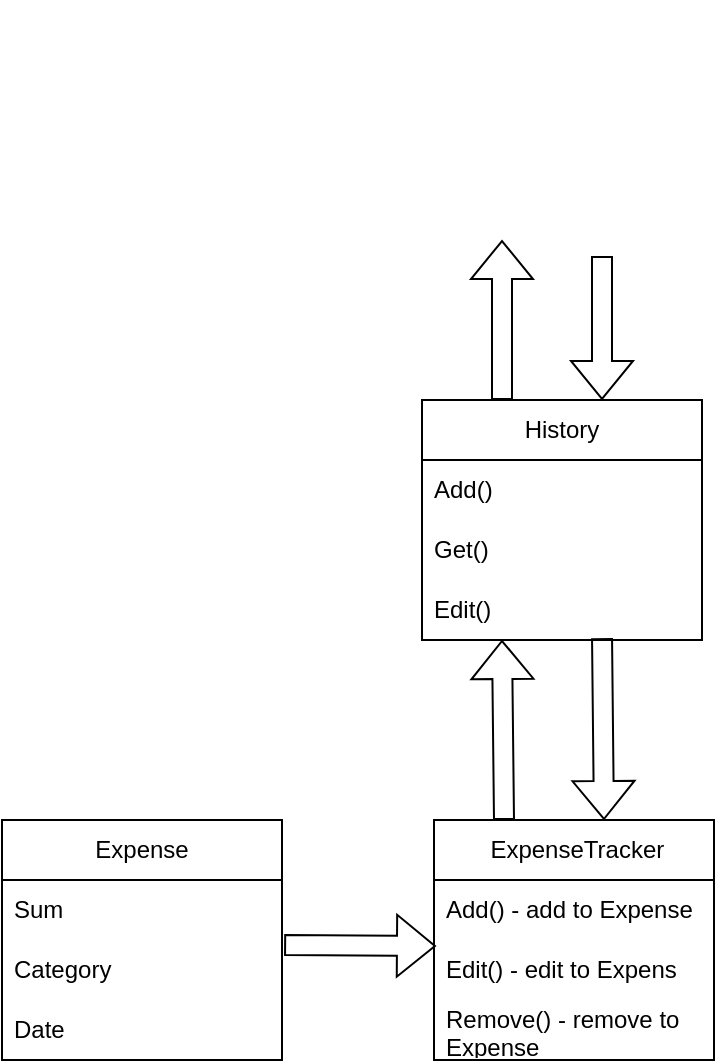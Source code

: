 <mxfile version="24.2.1" type="github">
  <diagram id="C5RBs43oDa-KdzZeNtuy" name="Page-1">
    <mxGraphModel dx="1163" dy="1810" grid="1" gridSize="10" guides="1" tooltips="1" connect="1" arrows="1" fold="1" page="1" pageScale="1" pageWidth="827" pageHeight="1169" math="0" shadow="0">
      <root>
        <mxCell id="WIyWlLk6GJQsqaUBKTNV-0" />
        <mxCell id="WIyWlLk6GJQsqaUBKTNV-1" parent="WIyWlLk6GJQsqaUBKTNV-0" />
        <mxCell id="YdgoGc_2BSEprMzGzNG7-0" value="&lt;span dir=&quot;ltr&quot; class=&quot;ui-provider a b c d e f g h i j k l m n o p q r s t u v w x y z ab ac ae af ag ah ai aj ak&quot;&gt;Expense&lt;/span&gt;" style="swimlane;fontStyle=0;childLayout=stackLayout;horizontal=1;startSize=30;horizontalStack=0;resizeParent=1;resizeParentMax=0;resizeLast=0;collapsible=1;marginBottom=0;whiteSpace=wrap;html=1;" vertex="1" parent="WIyWlLk6GJQsqaUBKTNV-1">
          <mxGeometry x="20" y="120" width="140" height="120" as="geometry" />
        </mxCell>
        <mxCell id="YdgoGc_2BSEprMzGzNG7-1" value="Sum" style="text;strokeColor=none;fillColor=none;align=left;verticalAlign=middle;spacingLeft=4;spacingRight=4;overflow=hidden;points=[[0,0.5],[1,0.5]];portConstraint=eastwest;rotatable=0;whiteSpace=wrap;html=1;" vertex="1" parent="YdgoGc_2BSEprMzGzNG7-0">
          <mxGeometry y="30" width="140" height="30" as="geometry" />
        </mxCell>
        <mxCell id="YdgoGc_2BSEprMzGzNG7-2" value="Category" style="text;strokeColor=none;fillColor=none;align=left;verticalAlign=middle;spacingLeft=4;spacingRight=4;overflow=hidden;points=[[0,0.5],[1,0.5]];portConstraint=eastwest;rotatable=0;whiteSpace=wrap;html=1;" vertex="1" parent="YdgoGc_2BSEprMzGzNG7-0">
          <mxGeometry y="60" width="140" height="30" as="geometry" />
        </mxCell>
        <mxCell id="YdgoGc_2BSEprMzGzNG7-3" value="Date" style="text;strokeColor=none;fillColor=none;align=left;verticalAlign=middle;spacingLeft=4;spacingRight=4;overflow=hidden;points=[[0,0.5],[1,0.5]];portConstraint=eastwest;rotatable=0;whiteSpace=wrap;html=1;" vertex="1" parent="YdgoGc_2BSEprMzGzNG7-0">
          <mxGeometry y="90" width="140" height="30" as="geometry" />
        </mxCell>
        <mxCell id="YdgoGc_2BSEprMzGzNG7-4" value="&lt;span dir=&quot;ltr&quot; class=&quot;ui-provider a b c d e f g h i j k l m n o p q r s t u v w x y z ab ac ae af ag ah ai aj ak&quot;&gt;&amp;nbsp;ExpenseTracker&lt;/span&gt;" style="swimlane;fontStyle=0;childLayout=stackLayout;horizontal=1;startSize=30;horizontalStack=0;resizeParent=1;resizeParentMax=0;resizeLast=0;collapsible=1;marginBottom=0;whiteSpace=wrap;html=1;" vertex="1" parent="WIyWlLk6GJQsqaUBKTNV-1">
          <mxGeometry x="236" y="120" width="140" height="120" as="geometry" />
        </mxCell>
        <mxCell id="YdgoGc_2BSEprMzGzNG7-5" value="Add() - add to Expense" style="text;strokeColor=none;fillColor=none;align=left;verticalAlign=middle;spacingLeft=4;spacingRight=4;overflow=hidden;points=[[0,0.5],[1,0.5]];portConstraint=eastwest;rotatable=0;whiteSpace=wrap;html=1;" vertex="1" parent="YdgoGc_2BSEprMzGzNG7-4">
          <mxGeometry y="30" width="140" height="30" as="geometry" />
        </mxCell>
        <mxCell id="YdgoGc_2BSEprMzGzNG7-6" value="Edit() - edit to Expens" style="text;strokeColor=none;fillColor=none;align=left;verticalAlign=middle;spacingLeft=4;spacingRight=4;overflow=hidden;points=[[0,0.5],[1,0.5]];portConstraint=eastwest;rotatable=0;whiteSpace=wrap;html=1;" vertex="1" parent="YdgoGc_2BSEprMzGzNG7-4">
          <mxGeometry y="60" width="140" height="30" as="geometry" />
        </mxCell>
        <mxCell id="YdgoGc_2BSEprMzGzNG7-7" value="Remove() - remove to Expense" style="text;strokeColor=none;fillColor=none;align=left;verticalAlign=middle;spacingLeft=4;spacingRight=4;overflow=hidden;points=[[0,0.5],[1,0.5]];portConstraint=eastwest;rotatable=0;whiteSpace=wrap;html=1;" vertex="1" parent="YdgoGc_2BSEprMzGzNG7-4">
          <mxGeometry y="90" width="140" height="30" as="geometry" />
        </mxCell>
        <mxCell id="YdgoGc_2BSEprMzGzNG7-9" value="" style="shape=image;html=1;verticalAlign=top;verticalLabelPosition=bottom;labelBackgroundColor=#ffffff;imageAspect=0;aspect=fixed;image=https://cdn1.iconfinder.com/data/icons/hawcons/32/699265-icon-37-file-xml-128.png" vertex="1" parent="WIyWlLk6GJQsqaUBKTNV-1">
          <mxGeometry x="236" y="-290" width="128" height="128" as="geometry" />
        </mxCell>
        <mxCell id="YdgoGc_2BSEprMzGzNG7-10" value="History" style="swimlane;fontStyle=0;childLayout=stackLayout;horizontal=1;startSize=30;horizontalStack=0;resizeParent=1;resizeParentMax=0;resizeLast=0;collapsible=1;marginBottom=0;whiteSpace=wrap;html=1;" vertex="1" parent="WIyWlLk6GJQsqaUBKTNV-1">
          <mxGeometry x="230" y="-90" width="140" height="120" as="geometry" />
        </mxCell>
        <mxCell id="YdgoGc_2BSEprMzGzNG7-11" value="Add()" style="text;strokeColor=none;fillColor=none;align=left;verticalAlign=middle;spacingLeft=4;spacingRight=4;overflow=hidden;points=[[0,0.5],[1,0.5]];portConstraint=eastwest;rotatable=0;whiteSpace=wrap;html=1;" vertex="1" parent="YdgoGc_2BSEprMzGzNG7-10">
          <mxGeometry y="30" width="140" height="30" as="geometry" />
        </mxCell>
        <mxCell id="YdgoGc_2BSEprMzGzNG7-12" value="Get()" style="text;strokeColor=none;fillColor=none;align=left;verticalAlign=middle;spacingLeft=4;spacingRight=4;overflow=hidden;points=[[0,0.5],[1,0.5]];portConstraint=eastwest;rotatable=0;whiteSpace=wrap;html=1;" vertex="1" parent="YdgoGc_2BSEprMzGzNG7-10">
          <mxGeometry y="60" width="140" height="30" as="geometry" />
        </mxCell>
        <mxCell id="YdgoGc_2BSEprMzGzNG7-13" value="Edit()" style="text;strokeColor=none;fillColor=none;align=left;verticalAlign=middle;spacingLeft=4;spacingRight=4;overflow=hidden;points=[[0,0.5],[1,0.5]];portConstraint=eastwest;rotatable=0;whiteSpace=wrap;html=1;" vertex="1" parent="YdgoGc_2BSEprMzGzNG7-10">
          <mxGeometry y="90" width="140" height="30" as="geometry" />
        </mxCell>
        <mxCell id="YdgoGc_2BSEprMzGzNG7-18" value="" style="shape=flexArrow;endArrow=classic;html=1;rounded=0;" edge="1" parent="WIyWlLk6GJQsqaUBKTNV-1">
          <mxGeometry width="50" height="50" relative="1" as="geometry">
            <mxPoint x="270" y="-90" as="sourcePoint" />
            <mxPoint x="270" y="-170" as="targetPoint" />
          </mxGeometry>
        </mxCell>
        <mxCell id="YdgoGc_2BSEprMzGzNG7-20" value="" style="shape=flexArrow;endArrow=classic;html=1;rounded=0;exitX=0.75;exitY=1;exitDx=0;exitDy=0;" edge="1" parent="WIyWlLk6GJQsqaUBKTNV-1">
          <mxGeometry width="50" height="50" relative="1" as="geometry">
            <mxPoint x="320" y="-162" as="sourcePoint" />
            <mxPoint x="320" y="-90" as="targetPoint" />
          </mxGeometry>
        </mxCell>
        <mxCell id="YdgoGc_2BSEprMzGzNG7-23" value="" style="shape=flexArrow;endArrow=classic;html=1;rounded=0;entryX=0.307;entryY=-0.008;entryDx=0;entryDy=0;entryPerimeter=0;exitX=0.643;exitY=0.967;exitDx=0;exitDy=0;exitPerimeter=0;" edge="1" parent="WIyWlLk6GJQsqaUBKTNV-1" source="YdgoGc_2BSEprMzGzNG7-13">
          <mxGeometry width="50" height="50" relative="1" as="geometry">
            <mxPoint x="320" y="35.97" as="sourcePoint" />
            <mxPoint x="320.98" y="120.0" as="targetPoint" />
          </mxGeometry>
        </mxCell>
        <mxCell id="YdgoGc_2BSEprMzGzNG7-24" value="" style="shape=flexArrow;endArrow=classic;html=1;rounded=0;exitX=0.25;exitY=0;exitDx=0;exitDy=0;" edge="1" parent="WIyWlLk6GJQsqaUBKTNV-1" source="YdgoGc_2BSEprMzGzNG7-4">
          <mxGeometry width="50" height="50" relative="1" as="geometry">
            <mxPoint x="270" y="100" as="sourcePoint" />
            <mxPoint x="270" y="30" as="targetPoint" />
          </mxGeometry>
        </mxCell>
        <mxCell id="YdgoGc_2BSEprMzGzNG7-25" value="" style="shape=flexArrow;endArrow=classic;html=1;rounded=0;entryX=0.007;entryY=0.1;entryDx=0;entryDy=0;entryPerimeter=0;" edge="1" parent="WIyWlLk6GJQsqaUBKTNV-1" target="YdgoGc_2BSEprMzGzNG7-6">
          <mxGeometry width="50" height="50" relative="1" as="geometry">
            <mxPoint x="161.06" y="182.5" as="sourcePoint" />
            <mxPoint x="236" y="177.5" as="targetPoint" />
          </mxGeometry>
        </mxCell>
      </root>
    </mxGraphModel>
  </diagram>
</mxfile>
